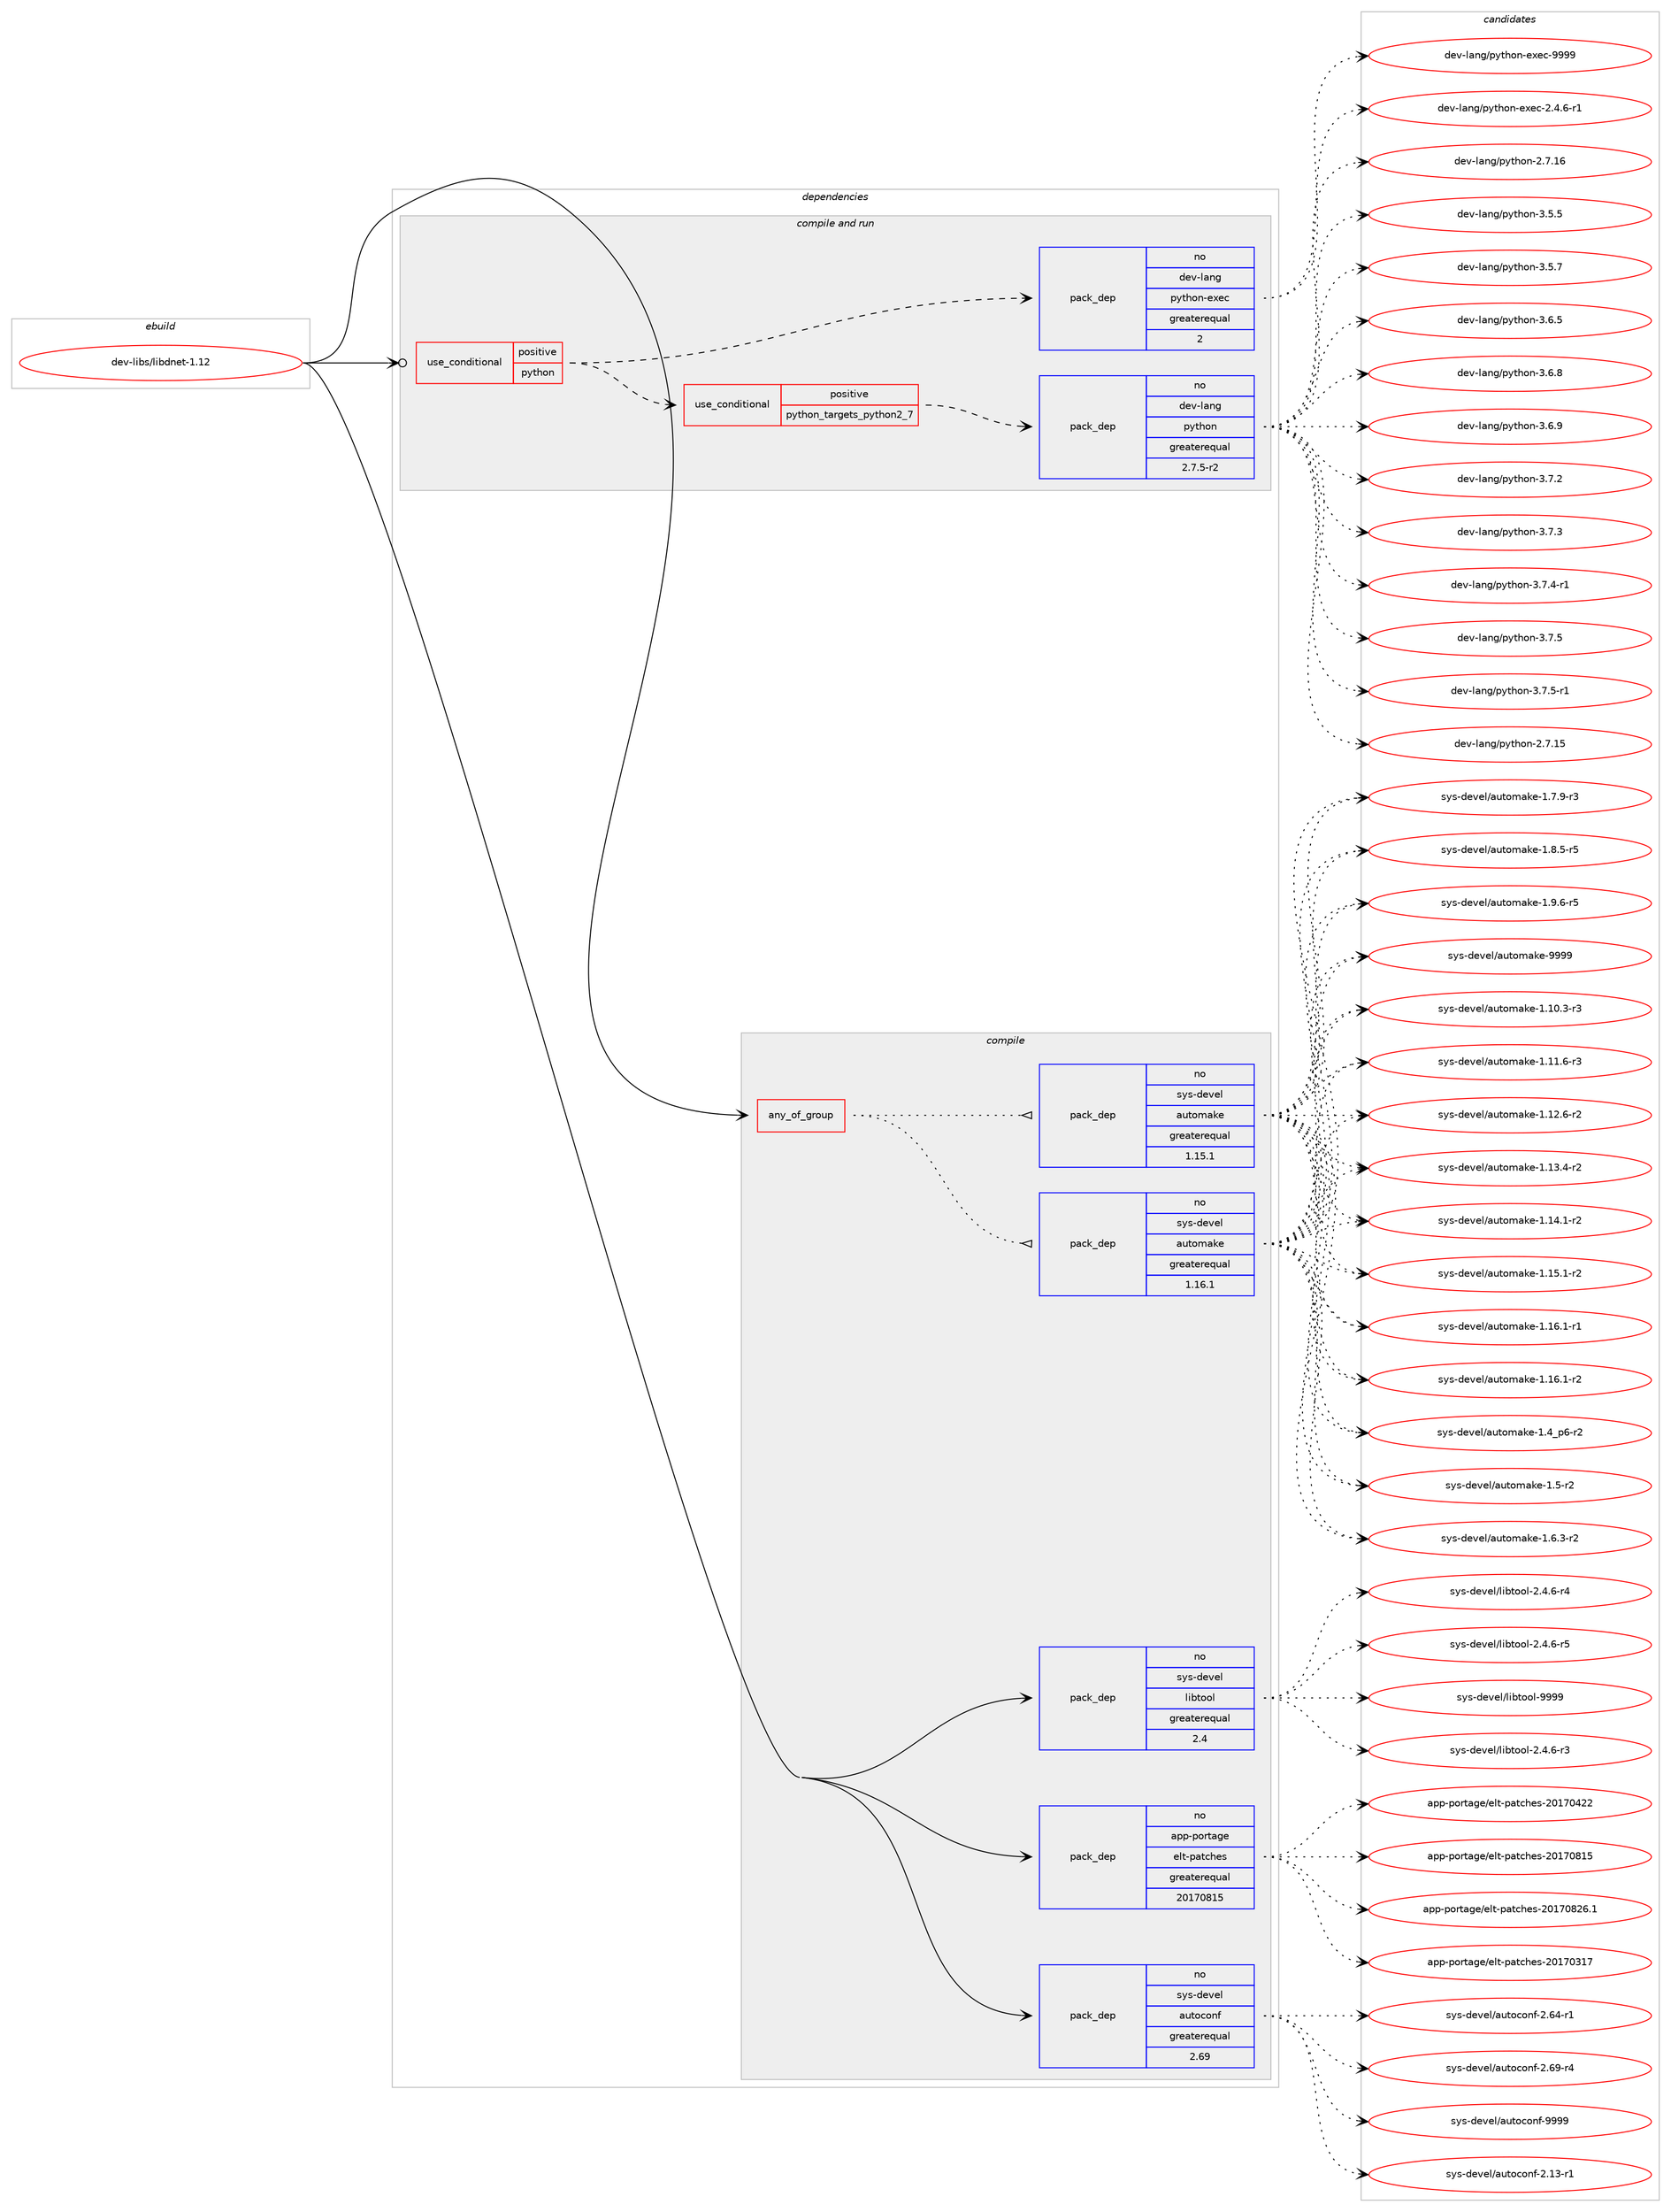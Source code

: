 digraph prolog {

# *************
# Graph options
# *************

newrank=true;
concentrate=true;
compound=true;
graph [rankdir=LR,fontname=Helvetica,fontsize=10,ranksep=1.5];#, ranksep=2.5, nodesep=0.2];
edge  [arrowhead=vee];
node  [fontname=Helvetica,fontsize=10];

# **********
# The ebuild
# **********

subgraph cluster_leftcol {
color=gray;
rank=same;
label=<<i>ebuild</i>>;
id [label="dev-libs/libdnet-1.12", color=red, width=4, href="../dev-libs/libdnet-1.12.svg"];
}

# ****************
# The dependencies
# ****************

subgraph cluster_midcol {
color=gray;
label=<<i>dependencies</i>>;
subgraph cluster_compile {
fillcolor="#eeeeee";
style=filled;
label=<<i>compile</i>>;
subgraph any11097 {
dependency565215 [label=<<TABLE BORDER="0" CELLBORDER="1" CELLSPACING="0" CELLPADDING="4"><TR><TD CELLPADDING="10">any_of_group</TD></TR></TABLE>>, shape=none, color=red];subgraph pack422116 {
dependency565216 [label=<<TABLE BORDER="0" CELLBORDER="1" CELLSPACING="0" CELLPADDING="4" WIDTH="220"><TR><TD ROWSPAN="6" CELLPADDING="30">pack_dep</TD></TR><TR><TD WIDTH="110">no</TD></TR><TR><TD>sys-devel</TD></TR><TR><TD>automake</TD></TR><TR><TD>greaterequal</TD></TR><TR><TD>1.16.1</TD></TR></TABLE>>, shape=none, color=blue];
}
dependency565215:e -> dependency565216:w [weight=20,style="dotted",arrowhead="oinv"];
subgraph pack422117 {
dependency565217 [label=<<TABLE BORDER="0" CELLBORDER="1" CELLSPACING="0" CELLPADDING="4" WIDTH="220"><TR><TD ROWSPAN="6" CELLPADDING="30">pack_dep</TD></TR><TR><TD WIDTH="110">no</TD></TR><TR><TD>sys-devel</TD></TR><TR><TD>automake</TD></TR><TR><TD>greaterequal</TD></TR><TR><TD>1.15.1</TD></TR></TABLE>>, shape=none, color=blue];
}
dependency565215:e -> dependency565217:w [weight=20,style="dotted",arrowhead="oinv"];
}
id:e -> dependency565215:w [weight=20,style="solid",arrowhead="vee"];
subgraph pack422118 {
dependency565218 [label=<<TABLE BORDER="0" CELLBORDER="1" CELLSPACING="0" CELLPADDING="4" WIDTH="220"><TR><TD ROWSPAN="6" CELLPADDING="30">pack_dep</TD></TR><TR><TD WIDTH="110">no</TD></TR><TR><TD>app-portage</TD></TR><TR><TD>elt-patches</TD></TR><TR><TD>greaterequal</TD></TR><TR><TD>20170815</TD></TR></TABLE>>, shape=none, color=blue];
}
id:e -> dependency565218:w [weight=20,style="solid",arrowhead="vee"];
subgraph pack422119 {
dependency565219 [label=<<TABLE BORDER="0" CELLBORDER="1" CELLSPACING="0" CELLPADDING="4" WIDTH="220"><TR><TD ROWSPAN="6" CELLPADDING="30">pack_dep</TD></TR><TR><TD WIDTH="110">no</TD></TR><TR><TD>sys-devel</TD></TR><TR><TD>autoconf</TD></TR><TR><TD>greaterequal</TD></TR><TR><TD>2.69</TD></TR></TABLE>>, shape=none, color=blue];
}
id:e -> dependency565219:w [weight=20,style="solid",arrowhead="vee"];
subgraph pack422120 {
dependency565220 [label=<<TABLE BORDER="0" CELLBORDER="1" CELLSPACING="0" CELLPADDING="4" WIDTH="220"><TR><TD ROWSPAN="6" CELLPADDING="30">pack_dep</TD></TR><TR><TD WIDTH="110">no</TD></TR><TR><TD>sys-devel</TD></TR><TR><TD>libtool</TD></TR><TR><TD>greaterequal</TD></TR><TR><TD>2.4</TD></TR></TABLE>>, shape=none, color=blue];
}
id:e -> dependency565220:w [weight=20,style="solid",arrowhead="vee"];
}
subgraph cluster_compileandrun {
fillcolor="#eeeeee";
style=filled;
label=<<i>compile and run</i>>;
subgraph cond131645 {
dependency565221 [label=<<TABLE BORDER="0" CELLBORDER="1" CELLSPACING="0" CELLPADDING="4"><TR><TD ROWSPAN="3" CELLPADDING="10">use_conditional</TD></TR><TR><TD>positive</TD></TR><TR><TD>python</TD></TR></TABLE>>, shape=none, color=red];
subgraph cond131646 {
dependency565222 [label=<<TABLE BORDER="0" CELLBORDER="1" CELLSPACING="0" CELLPADDING="4"><TR><TD ROWSPAN="3" CELLPADDING="10">use_conditional</TD></TR><TR><TD>positive</TD></TR><TR><TD>python_targets_python2_7</TD></TR></TABLE>>, shape=none, color=red];
subgraph pack422121 {
dependency565223 [label=<<TABLE BORDER="0" CELLBORDER="1" CELLSPACING="0" CELLPADDING="4" WIDTH="220"><TR><TD ROWSPAN="6" CELLPADDING="30">pack_dep</TD></TR><TR><TD WIDTH="110">no</TD></TR><TR><TD>dev-lang</TD></TR><TR><TD>python</TD></TR><TR><TD>greaterequal</TD></TR><TR><TD>2.7.5-r2</TD></TR></TABLE>>, shape=none, color=blue];
}
dependency565222:e -> dependency565223:w [weight=20,style="dashed",arrowhead="vee"];
}
dependency565221:e -> dependency565222:w [weight=20,style="dashed",arrowhead="vee"];
subgraph pack422122 {
dependency565224 [label=<<TABLE BORDER="0" CELLBORDER="1" CELLSPACING="0" CELLPADDING="4" WIDTH="220"><TR><TD ROWSPAN="6" CELLPADDING="30">pack_dep</TD></TR><TR><TD WIDTH="110">no</TD></TR><TR><TD>dev-lang</TD></TR><TR><TD>python-exec</TD></TR><TR><TD>greaterequal</TD></TR><TR><TD>2</TD></TR></TABLE>>, shape=none, color=blue];
}
dependency565221:e -> dependency565224:w [weight=20,style="dashed",arrowhead="vee"];
}
id:e -> dependency565221:w [weight=20,style="solid",arrowhead="odotvee"];
}
subgraph cluster_run {
fillcolor="#eeeeee";
style=filled;
label=<<i>run</i>>;
}
}

# **************
# The candidates
# **************

subgraph cluster_choices {
rank=same;
color=gray;
label=<<i>candidates</i>>;

subgraph choice422116 {
color=black;
nodesep=1;
choice11512111545100101118101108479711711611110997107101454946494846514511451 [label="sys-devel/automake-1.10.3-r3", color=red, width=4,href="../sys-devel/automake-1.10.3-r3.svg"];
choice11512111545100101118101108479711711611110997107101454946494946544511451 [label="sys-devel/automake-1.11.6-r3", color=red, width=4,href="../sys-devel/automake-1.11.6-r3.svg"];
choice11512111545100101118101108479711711611110997107101454946495046544511450 [label="sys-devel/automake-1.12.6-r2", color=red, width=4,href="../sys-devel/automake-1.12.6-r2.svg"];
choice11512111545100101118101108479711711611110997107101454946495146524511450 [label="sys-devel/automake-1.13.4-r2", color=red, width=4,href="../sys-devel/automake-1.13.4-r2.svg"];
choice11512111545100101118101108479711711611110997107101454946495246494511450 [label="sys-devel/automake-1.14.1-r2", color=red, width=4,href="../sys-devel/automake-1.14.1-r2.svg"];
choice11512111545100101118101108479711711611110997107101454946495346494511450 [label="sys-devel/automake-1.15.1-r2", color=red, width=4,href="../sys-devel/automake-1.15.1-r2.svg"];
choice11512111545100101118101108479711711611110997107101454946495446494511449 [label="sys-devel/automake-1.16.1-r1", color=red, width=4,href="../sys-devel/automake-1.16.1-r1.svg"];
choice11512111545100101118101108479711711611110997107101454946495446494511450 [label="sys-devel/automake-1.16.1-r2", color=red, width=4,href="../sys-devel/automake-1.16.1-r2.svg"];
choice115121115451001011181011084797117116111109971071014549465295112544511450 [label="sys-devel/automake-1.4_p6-r2", color=red, width=4,href="../sys-devel/automake-1.4_p6-r2.svg"];
choice11512111545100101118101108479711711611110997107101454946534511450 [label="sys-devel/automake-1.5-r2", color=red, width=4,href="../sys-devel/automake-1.5-r2.svg"];
choice115121115451001011181011084797117116111109971071014549465446514511450 [label="sys-devel/automake-1.6.3-r2", color=red, width=4,href="../sys-devel/automake-1.6.3-r2.svg"];
choice115121115451001011181011084797117116111109971071014549465546574511451 [label="sys-devel/automake-1.7.9-r3", color=red, width=4,href="../sys-devel/automake-1.7.9-r3.svg"];
choice115121115451001011181011084797117116111109971071014549465646534511453 [label="sys-devel/automake-1.8.5-r5", color=red, width=4,href="../sys-devel/automake-1.8.5-r5.svg"];
choice115121115451001011181011084797117116111109971071014549465746544511453 [label="sys-devel/automake-1.9.6-r5", color=red, width=4,href="../sys-devel/automake-1.9.6-r5.svg"];
choice115121115451001011181011084797117116111109971071014557575757 [label="sys-devel/automake-9999", color=red, width=4,href="../sys-devel/automake-9999.svg"];
dependency565216:e -> choice11512111545100101118101108479711711611110997107101454946494846514511451:w [style=dotted,weight="100"];
dependency565216:e -> choice11512111545100101118101108479711711611110997107101454946494946544511451:w [style=dotted,weight="100"];
dependency565216:e -> choice11512111545100101118101108479711711611110997107101454946495046544511450:w [style=dotted,weight="100"];
dependency565216:e -> choice11512111545100101118101108479711711611110997107101454946495146524511450:w [style=dotted,weight="100"];
dependency565216:e -> choice11512111545100101118101108479711711611110997107101454946495246494511450:w [style=dotted,weight="100"];
dependency565216:e -> choice11512111545100101118101108479711711611110997107101454946495346494511450:w [style=dotted,weight="100"];
dependency565216:e -> choice11512111545100101118101108479711711611110997107101454946495446494511449:w [style=dotted,weight="100"];
dependency565216:e -> choice11512111545100101118101108479711711611110997107101454946495446494511450:w [style=dotted,weight="100"];
dependency565216:e -> choice115121115451001011181011084797117116111109971071014549465295112544511450:w [style=dotted,weight="100"];
dependency565216:e -> choice11512111545100101118101108479711711611110997107101454946534511450:w [style=dotted,weight="100"];
dependency565216:e -> choice115121115451001011181011084797117116111109971071014549465446514511450:w [style=dotted,weight="100"];
dependency565216:e -> choice115121115451001011181011084797117116111109971071014549465546574511451:w [style=dotted,weight="100"];
dependency565216:e -> choice115121115451001011181011084797117116111109971071014549465646534511453:w [style=dotted,weight="100"];
dependency565216:e -> choice115121115451001011181011084797117116111109971071014549465746544511453:w [style=dotted,weight="100"];
dependency565216:e -> choice115121115451001011181011084797117116111109971071014557575757:w [style=dotted,weight="100"];
}
subgraph choice422117 {
color=black;
nodesep=1;
choice11512111545100101118101108479711711611110997107101454946494846514511451 [label="sys-devel/automake-1.10.3-r3", color=red, width=4,href="../sys-devel/automake-1.10.3-r3.svg"];
choice11512111545100101118101108479711711611110997107101454946494946544511451 [label="sys-devel/automake-1.11.6-r3", color=red, width=4,href="../sys-devel/automake-1.11.6-r3.svg"];
choice11512111545100101118101108479711711611110997107101454946495046544511450 [label="sys-devel/automake-1.12.6-r2", color=red, width=4,href="../sys-devel/automake-1.12.6-r2.svg"];
choice11512111545100101118101108479711711611110997107101454946495146524511450 [label="sys-devel/automake-1.13.4-r2", color=red, width=4,href="../sys-devel/automake-1.13.4-r2.svg"];
choice11512111545100101118101108479711711611110997107101454946495246494511450 [label="sys-devel/automake-1.14.1-r2", color=red, width=4,href="../sys-devel/automake-1.14.1-r2.svg"];
choice11512111545100101118101108479711711611110997107101454946495346494511450 [label="sys-devel/automake-1.15.1-r2", color=red, width=4,href="../sys-devel/automake-1.15.1-r2.svg"];
choice11512111545100101118101108479711711611110997107101454946495446494511449 [label="sys-devel/automake-1.16.1-r1", color=red, width=4,href="../sys-devel/automake-1.16.1-r1.svg"];
choice11512111545100101118101108479711711611110997107101454946495446494511450 [label="sys-devel/automake-1.16.1-r2", color=red, width=4,href="../sys-devel/automake-1.16.1-r2.svg"];
choice115121115451001011181011084797117116111109971071014549465295112544511450 [label="sys-devel/automake-1.4_p6-r2", color=red, width=4,href="../sys-devel/automake-1.4_p6-r2.svg"];
choice11512111545100101118101108479711711611110997107101454946534511450 [label="sys-devel/automake-1.5-r2", color=red, width=4,href="../sys-devel/automake-1.5-r2.svg"];
choice115121115451001011181011084797117116111109971071014549465446514511450 [label="sys-devel/automake-1.6.3-r2", color=red, width=4,href="../sys-devel/automake-1.6.3-r2.svg"];
choice115121115451001011181011084797117116111109971071014549465546574511451 [label="sys-devel/automake-1.7.9-r3", color=red, width=4,href="../sys-devel/automake-1.7.9-r3.svg"];
choice115121115451001011181011084797117116111109971071014549465646534511453 [label="sys-devel/automake-1.8.5-r5", color=red, width=4,href="../sys-devel/automake-1.8.5-r5.svg"];
choice115121115451001011181011084797117116111109971071014549465746544511453 [label="sys-devel/automake-1.9.6-r5", color=red, width=4,href="../sys-devel/automake-1.9.6-r5.svg"];
choice115121115451001011181011084797117116111109971071014557575757 [label="sys-devel/automake-9999", color=red, width=4,href="../sys-devel/automake-9999.svg"];
dependency565217:e -> choice11512111545100101118101108479711711611110997107101454946494846514511451:w [style=dotted,weight="100"];
dependency565217:e -> choice11512111545100101118101108479711711611110997107101454946494946544511451:w [style=dotted,weight="100"];
dependency565217:e -> choice11512111545100101118101108479711711611110997107101454946495046544511450:w [style=dotted,weight="100"];
dependency565217:e -> choice11512111545100101118101108479711711611110997107101454946495146524511450:w [style=dotted,weight="100"];
dependency565217:e -> choice11512111545100101118101108479711711611110997107101454946495246494511450:w [style=dotted,weight="100"];
dependency565217:e -> choice11512111545100101118101108479711711611110997107101454946495346494511450:w [style=dotted,weight="100"];
dependency565217:e -> choice11512111545100101118101108479711711611110997107101454946495446494511449:w [style=dotted,weight="100"];
dependency565217:e -> choice11512111545100101118101108479711711611110997107101454946495446494511450:w [style=dotted,weight="100"];
dependency565217:e -> choice115121115451001011181011084797117116111109971071014549465295112544511450:w [style=dotted,weight="100"];
dependency565217:e -> choice11512111545100101118101108479711711611110997107101454946534511450:w [style=dotted,weight="100"];
dependency565217:e -> choice115121115451001011181011084797117116111109971071014549465446514511450:w [style=dotted,weight="100"];
dependency565217:e -> choice115121115451001011181011084797117116111109971071014549465546574511451:w [style=dotted,weight="100"];
dependency565217:e -> choice115121115451001011181011084797117116111109971071014549465646534511453:w [style=dotted,weight="100"];
dependency565217:e -> choice115121115451001011181011084797117116111109971071014549465746544511453:w [style=dotted,weight="100"];
dependency565217:e -> choice115121115451001011181011084797117116111109971071014557575757:w [style=dotted,weight="100"];
}
subgraph choice422118 {
color=black;
nodesep=1;
choice97112112451121111141169710310147101108116451129711699104101115455048495548514955 [label="app-portage/elt-patches-20170317", color=red, width=4,href="../app-portage/elt-patches-20170317.svg"];
choice97112112451121111141169710310147101108116451129711699104101115455048495548525050 [label="app-portage/elt-patches-20170422", color=red, width=4,href="../app-portage/elt-patches-20170422.svg"];
choice97112112451121111141169710310147101108116451129711699104101115455048495548564953 [label="app-portage/elt-patches-20170815", color=red, width=4,href="../app-portage/elt-patches-20170815.svg"];
choice971121124511211111411697103101471011081164511297116991041011154550484955485650544649 [label="app-portage/elt-patches-20170826.1", color=red, width=4,href="../app-portage/elt-patches-20170826.1.svg"];
dependency565218:e -> choice97112112451121111141169710310147101108116451129711699104101115455048495548514955:w [style=dotted,weight="100"];
dependency565218:e -> choice97112112451121111141169710310147101108116451129711699104101115455048495548525050:w [style=dotted,weight="100"];
dependency565218:e -> choice97112112451121111141169710310147101108116451129711699104101115455048495548564953:w [style=dotted,weight="100"];
dependency565218:e -> choice971121124511211111411697103101471011081164511297116991041011154550484955485650544649:w [style=dotted,weight="100"];
}
subgraph choice422119 {
color=black;
nodesep=1;
choice1151211154510010111810110847971171161119911111010245504649514511449 [label="sys-devel/autoconf-2.13-r1", color=red, width=4,href="../sys-devel/autoconf-2.13-r1.svg"];
choice1151211154510010111810110847971171161119911111010245504654524511449 [label="sys-devel/autoconf-2.64-r1", color=red, width=4,href="../sys-devel/autoconf-2.64-r1.svg"];
choice1151211154510010111810110847971171161119911111010245504654574511452 [label="sys-devel/autoconf-2.69-r4", color=red, width=4,href="../sys-devel/autoconf-2.69-r4.svg"];
choice115121115451001011181011084797117116111991111101024557575757 [label="sys-devel/autoconf-9999", color=red, width=4,href="../sys-devel/autoconf-9999.svg"];
dependency565219:e -> choice1151211154510010111810110847971171161119911111010245504649514511449:w [style=dotted,weight="100"];
dependency565219:e -> choice1151211154510010111810110847971171161119911111010245504654524511449:w [style=dotted,weight="100"];
dependency565219:e -> choice1151211154510010111810110847971171161119911111010245504654574511452:w [style=dotted,weight="100"];
dependency565219:e -> choice115121115451001011181011084797117116111991111101024557575757:w [style=dotted,weight="100"];
}
subgraph choice422120 {
color=black;
nodesep=1;
choice1151211154510010111810110847108105981161111111084550465246544511451 [label="sys-devel/libtool-2.4.6-r3", color=red, width=4,href="../sys-devel/libtool-2.4.6-r3.svg"];
choice1151211154510010111810110847108105981161111111084550465246544511452 [label="sys-devel/libtool-2.4.6-r4", color=red, width=4,href="../sys-devel/libtool-2.4.6-r4.svg"];
choice1151211154510010111810110847108105981161111111084550465246544511453 [label="sys-devel/libtool-2.4.6-r5", color=red, width=4,href="../sys-devel/libtool-2.4.6-r5.svg"];
choice1151211154510010111810110847108105981161111111084557575757 [label="sys-devel/libtool-9999", color=red, width=4,href="../sys-devel/libtool-9999.svg"];
dependency565220:e -> choice1151211154510010111810110847108105981161111111084550465246544511451:w [style=dotted,weight="100"];
dependency565220:e -> choice1151211154510010111810110847108105981161111111084550465246544511452:w [style=dotted,weight="100"];
dependency565220:e -> choice1151211154510010111810110847108105981161111111084550465246544511453:w [style=dotted,weight="100"];
dependency565220:e -> choice1151211154510010111810110847108105981161111111084557575757:w [style=dotted,weight="100"];
}
subgraph choice422121 {
color=black;
nodesep=1;
choice10010111845108971101034711212111610411111045504655464953 [label="dev-lang/python-2.7.15", color=red, width=4,href="../dev-lang/python-2.7.15.svg"];
choice10010111845108971101034711212111610411111045504655464954 [label="dev-lang/python-2.7.16", color=red, width=4,href="../dev-lang/python-2.7.16.svg"];
choice100101118451089711010347112121116104111110455146534653 [label="dev-lang/python-3.5.5", color=red, width=4,href="../dev-lang/python-3.5.5.svg"];
choice100101118451089711010347112121116104111110455146534655 [label="dev-lang/python-3.5.7", color=red, width=4,href="../dev-lang/python-3.5.7.svg"];
choice100101118451089711010347112121116104111110455146544653 [label="dev-lang/python-3.6.5", color=red, width=4,href="../dev-lang/python-3.6.5.svg"];
choice100101118451089711010347112121116104111110455146544656 [label="dev-lang/python-3.6.8", color=red, width=4,href="../dev-lang/python-3.6.8.svg"];
choice100101118451089711010347112121116104111110455146544657 [label="dev-lang/python-3.6.9", color=red, width=4,href="../dev-lang/python-3.6.9.svg"];
choice100101118451089711010347112121116104111110455146554650 [label="dev-lang/python-3.7.2", color=red, width=4,href="../dev-lang/python-3.7.2.svg"];
choice100101118451089711010347112121116104111110455146554651 [label="dev-lang/python-3.7.3", color=red, width=4,href="../dev-lang/python-3.7.3.svg"];
choice1001011184510897110103471121211161041111104551465546524511449 [label="dev-lang/python-3.7.4-r1", color=red, width=4,href="../dev-lang/python-3.7.4-r1.svg"];
choice100101118451089711010347112121116104111110455146554653 [label="dev-lang/python-3.7.5", color=red, width=4,href="../dev-lang/python-3.7.5.svg"];
choice1001011184510897110103471121211161041111104551465546534511449 [label="dev-lang/python-3.7.5-r1", color=red, width=4,href="../dev-lang/python-3.7.5-r1.svg"];
dependency565223:e -> choice10010111845108971101034711212111610411111045504655464953:w [style=dotted,weight="100"];
dependency565223:e -> choice10010111845108971101034711212111610411111045504655464954:w [style=dotted,weight="100"];
dependency565223:e -> choice100101118451089711010347112121116104111110455146534653:w [style=dotted,weight="100"];
dependency565223:e -> choice100101118451089711010347112121116104111110455146534655:w [style=dotted,weight="100"];
dependency565223:e -> choice100101118451089711010347112121116104111110455146544653:w [style=dotted,weight="100"];
dependency565223:e -> choice100101118451089711010347112121116104111110455146544656:w [style=dotted,weight="100"];
dependency565223:e -> choice100101118451089711010347112121116104111110455146544657:w [style=dotted,weight="100"];
dependency565223:e -> choice100101118451089711010347112121116104111110455146554650:w [style=dotted,weight="100"];
dependency565223:e -> choice100101118451089711010347112121116104111110455146554651:w [style=dotted,weight="100"];
dependency565223:e -> choice1001011184510897110103471121211161041111104551465546524511449:w [style=dotted,weight="100"];
dependency565223:e -> choice100101118451089711010347112121116104111110455146554653:w [style=dotted,weight="100"];
dependency565223:e -> choice1001011184510897110103471121211161041111104551465546534511449:w [style=dotted,weight="100"];
}
subgraph choice422122 {
color=black;
nodesep=1;
choice10010111845108971101034711212111610411111045101120101994550465246544511449 [label="dev-lang/python-exec-2.4.6-r1", color=red, width=4,href="../dev-lang/python-exec-2.4.6-r1.svg"];
choice10010111845108971101034711212111610411111045101120101994557575757 [label="dev-lang/python-exec-9999", color=red, width=4,href="../dev-lang/python-exec-9999.svg"];
dependency565224:e -> choice10010111845108971101034711212111610411111045101120101994550465246544511449:w [style=dotted,weight="100"];
dependency565224:e -> choice10010111845108971101034711212111610411111045101120101994557575757:w [style=dotted,weight="100"];
}
}

}
